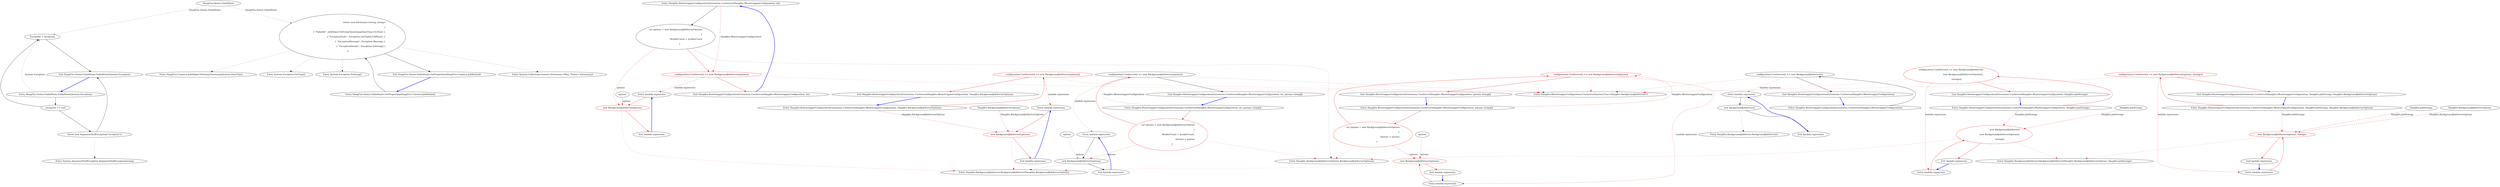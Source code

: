 digraph  {
n13 [label="HangFire.States.FailedState", span=""];
n0 [label="Entry HangFire.States.FailedState.FailedState(System.Exception)", span="27-27", cluster="HangFire.States.FailedState.FailedState(System.Exception)"];
n1 [label="exception == null", span="29-29", cluster="HangFire.States.FailedState.FailedState(System.Exception)"];
n3 [label="Exception = exception", span="31-31", cluster="HangFire.States.FailedState.FailedState(System.Exception)"];
n2 [label="throw new ArgumentNullException(''exception'');", span="29-29", cluster="HangFire.States.FailedState.FailedState(System.Exception)"];
n4 [label="Exit HangFire.States.FailedState.FailedState(System.Exception)", span="27-27", cluster="HangFire.States.FailedState.FailedState(System.Exception)"];
n5 [label="Entry System.ArgumentNullException.ArgumentNullException(string)", span="0-0", cluster="System.ArgumentNullException.ArgumentNullException(string)"];
n6 [label="Entry HangFire.States.FailedState.GetProperties(HangFire.Common.JobMethod)", span="37-37", cluster="HangFire.States.FailedState.GetProperties(HangFire.Common.JobMethod)"];
n7 [label="return new Dictionary<string, string>\r\n                {\r\n                    { ''FailedAt'', JobHelper.ToStringTimestamp(DateTime.UtcNow) },\r\n                    { ''ExceptionType'', Exception.GetType().FullName },\r\n                    { ''ExceptionMessage'', Exception.Message },\r\n                    { ''ExceptionDetails'', Exception.ToString() }\r\n                };", span="39-45", cluster="HangFire.States.FailedState.GetProperties(HangFire.Common.JobMethod)"];
n8 [label="Exit HangFire.States.FailedState.GetProperties(HangFire.Common.JobMethod)", span="37-37", cluster="HangFire.States.FailedState.GetProperties(HangFire.Common.JobMethod)"];
n9 [label="Entry System.Collections.Generic.Dictionary<TKey, TValue>.Dictionary()", span="0-0", cluster="System.Collections.Generic.Dictionary<TKey, TValue>.Dictionary()"];
n10 [label="Entry HangFire.Common.JobHelper.ToStringTimestamp(System.DateTime)", span="46-46", cluster="HangFire.Common.JobHelper.ToStringTimestamp(System.DateTime)"];
n11 [label="Entry System.Exception.GetType()", span="0-0", cluster="System.Exception.GetType()"];
n12 [label="Entry System.Exception.ToString()", span="0-0", cluster="System.Exception.ToString()"];
m0_8 [label="Entry Hangfire.BootstrapperConfigurationExtensions.UseServer(Hangfire.IBootstrapperConfiguration, int)", span="42-42", cluster="Hangfire.BootstrapperConfigurationExtensions.UseServer(Hangfire.IBootstrapperConfiguration, int)", file="SqlServerMonitoringApi.cs"];
m0_9 [label="var options = new BackgroundJobServerOptions\r\n            {\r\n                WorkerCount = workerCount\r\n            }", span="46-49", cluster="Hangfire.BootstrapperConfigurationExtensions.UseServer(Hangfire.IBootstrapperConfiguration, int)", file="SqlServerMonitoringApi.cs"];
m0_10 [label="configuration.UseServer(() => new BackgroundJobServer(options))", span="51-51", cluster="Hangfire.BootstrapperConfigurationExtensions.UseServer(Hangfire.IBootstrapperConfiguration, int)", color=red, community=0, file="SqlServerMonitoringApi.cs"];
m0_11 [label="Exit Hangfire.BootstrapperConfigurationExtensions.UseServer(Hangfire.IBootstrapperConfiguration, int)", span="42-42", cluster="Hangfire.BootstrapperConfigurationExtensions.UseServer(Hangfire.IBootstrapperConfiguration, int)", file="SqlServerMonitoringApi.cs"];
m0_44 [label="Entry Hangfire.BootstrapperConfigurationExtensions.UseServer(Hangfire.IBootstrapperConfiguration, Hangfire.JobStorage, Hangfire.BackgroundJobServerOptions)", span="140-140", cluster="Hangfire.BootstrapperConfigurationExtensions.UseServer(Hangfire.IBootstrapperConfiguration, Hangfire.JobStorage, Hangfire.BackgroundJobServerOptions)", file="SqlServerMonitoringApi.cs"];
m0_45 [label="configuration.UseServer(() => new BackgroundJobServer(options, storage))", span="145-145", cluster="Hangfire.BootstrapperConfigurationExtensions.UseServer(Hangfire.IBootstrapperConfiguration, Hangfire.JobStorage, Hangfire.BackgroundJobServerOptions)", color=red, community=0, file="SqlServerMonitoringApi.cs"];
m0_46 [label="Exit Hangfire.BootstrapperConfigurationExtensions.UseServer(Hangfire.IBootstrapperConfiguration, Hangfire.JobStorage, Hangfire.BackgroundJobServerOptions)", span="140-140", cluster="Hangfire.BootstrapperConfigurationExtensions.UseServer(Hangfire.IBootstrapperConfiguration, Hangfire.JobStorage, Hangfire.BackgroundJobServerOptions)", file="SqlServerMonitoringApi.cs"];
m0_16 [label="Entry Hangfire.BackgroundJobServer.BackgroundJobServer(Hangfire.BackgroundJobServerOptions)", span="63-63", cluster="Hangfire.BackgroundJobServer.BackgroundJobServer(Hangfire.BackgroundJobServerOptions)", file="SqlServerMonitoringApi.cs"];
m0_7 [label="Entry Hangfire.BackgroundJobServer.BackgroundJobServer()", span="43-43", cluster="Hangfire.BackgroundJobServer.BackgroundJobServer()", file="SqlServerMonitoringApi.cs"];
m0_17 [label="Entry Hangfire.BootstrapperConfigurationExtensions.UseServer(Hangfire.IBootstrapperConfiguration, params string[])", span="62-62", cluster="Hangfire.BootstrapperConfigurationExtensions.UseServer(Hangfire.IBootstrapperConfiguration, params string[])", file="SqlServerMonitoringApi.cs"];
m0_18 [label="var options = new BackgroundJobServerOptions\r\n            {\r\n                Queues = queues\r\n            }", span="66-69", cluster="Hangfire.BootstrapperConfigurationExtensions.UseServer(Hangfire.IBootstrapperConfiguration, params string[])", color=red, community=0, file="SqlServerMonitoringApi.cs"];
m0_19 [label="configuration.UseServer(() => new BackgroundJobServer(options))", span="71-71", cluster="Hangfire.BootstrapperConfigurationExtensions.UseServer(Hangfire.IBootstrapperConfiguration, params string[])", color=red, community=0, file="SqlServerMonitoringApi.cs"];
m0_20 [label="Exit Hangfire.BootstrapperConfigurationExtensions.UseServer(Hangfire.IBootstrapperConfiguration, params string[])", span="62-62", cluster="Hangfire.BootstrapperConfigurationExtensions.UseServer(Hangfire.IBootstrapperConfiguration, params string[])", file="SqlServerMonitoringApi.cs"];
m0_43 [label="Entry Hangfire.BackgroundJobServer.BackgroundJobServer(Hangfire.BackgroundJobServerOptions, Hangfire.JobStorage)", span="74-74", cluster="Hangfire.BackgroundJobServer.BackgroundJobServer(Hangfire.BackgroundJobServerOptions, Hangfire.JobStorage)", file="SqlServerMonitoringApi.cs"];
m0_47 [label="Entry lambda expression", span="145-145", cluster="lambda expression", file="SqlServerMonitoringApi.cs"];
m0_4 [label="Entry lambda expression", span="31-31", cluster="lambda expression", file="SqlServerMonitoringApi.cs"];
m0_5 [label="new BackgroundJobServer()", span="31-31", cluster="lambda expression", file="SqlServerMonitoringApi.cs"];
m0_6 [label="Exit lambda expression", span="31-31", cluster="lambda expression", file="SqlServerMonitoringApi.cs"];
m0_14 [label="new BackgroundJobServer(options)", span="51-51", cluster="lambda expression", color=red, community=0, file="SqlServerMonitoringApi.cs"];
m0_13 [label="Entry lambda expression", span="51-51", cluster="lambda expression", file="SqlServerMonitoringApi.cs"];
m0_15 [label="Exit lambda expression", span="51-51", cluster="lambda expression", file="SqlServerMonitoringApi.cs"];
m0_22 [label="new BackgroundJobServer(options)", span="71-71", cluster="lambda expression", color=red, community=0, file="SqlServerMonitoringApi.cs"];
m0_21 [label="Entry lambda expression", span="71-71", cluster="lambda expression", file="SqlServerMonitoringApi.cs"];
m0_23 [label="Exit lambda expression", span="71-71", cluster="lambda expression", file="SqlServerMonitoringApi.cs"];
m0_29 [label="new BackgroundJobServer(options)", span="95-95", cluster="lambda expression", file="SqlServerMonitoringApi.cs"];
m0_28 [label="Entry lambda expression", span="95-95", cluster="lambda expression", file="SqlServerMonitoringApi.cs"];
m0_30 [label="Exit lambda expression", span="95-95", cluster="lambda expression", file="SqlServerMonitoringApi.cs"];
m0_35 [label="new BackgroundJobServer(options)", span="110-110", cluster="lambda expression", color=red, community=0, file="SqlServerMonitoringApi.cs"];
m0_34 [label="Entry lambda expression", span="110-110", cluster="lambda expression", file="SqlServerMonitoringApi.cs"];
m0_36 [label="Exit lambda expression", span="110-110", cluster="lambda expression", file="SqlServerMonitoringApi.cs"];
m0_41 [label="new BackgroundJobServer(\r\n                new BackgroundJobServerOptions(),\r\n                storage)", span="125-127", cluster="lambda expression", color=red, community=0, file="SqlServerMonitoringApi.cs"];
m0_40 [label="Entry lambda expression", span="125-127", cluster="lambda expression", file="SqlServerMonitoringApi.cs"];
m0_42 [label="Exit lambda expression", span="125-127", cluster="lambda expression", file="SqlServerMonitoringApi.cs"];
m0_48 [label="new BackgroundJobServer(options, storage)", span="145-145", cluster="lambda expression", color=red, community=0, file="SqlServerMonitoringApi.cs"];
m0_49 [label="Exit lambda expression", span="145-145", cluster="lambda expression", file="SqlServerMonitoringApi.cs"];
m0_3 [label="Entry Hangfire.IBootstrapperConfiguration.UseServer(System.Func<Hangfire.BackgroundJobServer>)", span="81-81", cluster="Hangfire.IBootstrapperConfiguration.UseServer(System.Func<Hangfire.BackgroundJobServer>)", file="SqlServerMonitoringApi.cs"];
m0_12 [label="Entry Hangfire.BackgroundJobServerOptions.BackgroundJobServerOptions()", span="33-33", cluster="Hangfire.BackgroundJobServerOptions.BackgroundJobServerOptions()", file="SqlServerMonitoringApi.cs"];
m0_24 [label="Entry Hangfire.BootstrapperConfigurationExtensions.UseServer(Hangfire.IBootstrapperConfiguration, int, params string[])", span="84-84", cluster="Hangfire.BootstrapperConfigurationExtensions.UseServer(Hangfire.IBootstrapperConfiguration, int, params string[])", file="SqlServerMonitoringApi.cs"];
m0_25 [label="var options = new BackgroundJobServerOptions\r\n            {\r\n                WorkerCount = workerCount,\r\n                Queues = queues\r\n            }", span="89-93", cluster="Hangfire.BootstrapperConfigurationExtensions.UseServer(Hangfire.IBootstrapperConfiguration, int, params string[])", color=red, community=0, file="SqlServerMonitoringApi.cs"];
m0_26 [label="configuration.UseServer(() => new BackgroundJobServer(options))", span="95-95", cluster="Hangfire.BootstrapperConfigurationExtensions.UseServer(Hangfire.IBootstrapperConfiguration, int, params string[])", file="SqlServerMonitoringApi.cs"];
m0_27 [label="Exit Hangfire.BootstrapperConfigurationExtensions.UseServer(Hangfire.IBootstrapperConfiguration, int, params string[])", span="84-84", cluster="Hangfire.BootstrapperConfigurationExtensions.UseServer(Hangfire.IBootstrapperConfiguration, int, params string[])", file="SqlServerMonitoringApi.cs"];
m0_31 [label="Entry Hangfire.BootstrapperConfigurationExtensions.UseServer(Hangfire.IBootstrapperConfiguration, Hangfire.BackgroundJobServerOptions)", span="106-106", cluster="Hangfire.BootstrapperConfigurationExtensions.UseServer(Hangfire.IBootstrapperConfiguration, Hangfire.BackgroundJobServerOptions)", file="SqlServerMonitoringApi.cs"];
m0_32 [label="configuration.UseServer(() => new BackgroundJobServer(options))", span="110-110", cluster="Hangfire.BootstrapperConfigurationExtensions.UseServer(Hangfire.IBootstrapperConfiguration, Hangfire.BackgroundJobServerOptions)", color=red, community=0, file="SqlServerMonitoringApi.cs"];
m0_33 [label="Exit Hangfire.BootstrapperConfigurationExtensions.UseServer(Hangfire.IBootstrapperConfiguration, Hangfire.BackgroundJobServerOptions)", span="106-106", cluster="Hangfire.BootstrapperConfigurationExtensions.UseServer(Hangfire.IBootstrapperConfiguration, Hangfire.BackgroundJobServerOptions)", file="SqlServerMonitoringApi.cs"];
m0_0 [label="Entry Hangfire.BootstrapperConfigurationExtensions.UseServer(Hangfire.IBootstrapperConfiguration)", span="29-29", cluster="Hangfire.BootstrapperConfigurationExtensions.UseServer(Hangfire.IBootstrapperConfiguration)", file="SqlServerMonitoringApi.cs"];
m0_1 [label="configuration.UseServer(() => new BackgroundJobServer())", span="31-31", cluster="Hangfire.BootstrapperConfigurationExtensions.UseServer(Hangfire.IBootstrapperConfiguration)", file="SqlServerMonitoringApi.cs"];
m0_2 [label="Exit Hangfire.BootstrapperConfigurationExtensions.UseServer(Hangfire.IBootstrapperConfiguration)", span="29-29", cluster="Hangfire.BootstrapperConfigurationExtensions.UseServer(Hangfire.IBootstrapperConfiguration)", file="SqlServerMonitoringApi.cs"];
m0_37 [label="Entry Hangfire.BootstrapperConfigurationExtensions.UseServer(Hangfire.IBootstrapperConfiguration, Hangfire.JobStorage)", span="121-121", cluster="Hangfire.BootstrapperConfigurationExtensions.UseServer(Hangfire.IBootstrapperConfiguration, Hangfire.JobStorage)", file="SqlServerMonitoringApi.cs"];
m0_38 [label="configuration.UseServer(() => new BackgroundJobServer(\r\n                new BackgroundJobServerOptions(),\r\n                storage))", span="125-127", cluster="Hangfire.BootstrapperConfigurationExtensions.UseServer(Hangfire.IBootstrapperConfiguration, Hangfire.JobStorage)", color=red, community=0, file="SqlServerMonitoringApi.cs"];
m0_39 [label="Exit Hangfire.BootstrapperConfigurationExtensions.UseServer(Hangfire.IBootstrapperConfiguration, Hangfire.JobStorage)", span="121-121", cluster="Hangfire.BootstrapperConfigurationExtensions.UseServer(Hangfire.IBootstrapperConfiguration, Hangfire.JobStorage)", file="SqlServerMonitoringApi.cs"];
m0_50 [label=options, span="", file="SqlServerMonitoringApi.cs"];
m0_51 [label=options, span="", file="SqlServerMonitoringApi.cs"];
m0_52 [label=options, span="", file="SqlServerMonitoringApi.cs"];
m0_53 [label="Hangfire.BackgroundJobServerOptions", span="", file="SqlServerMonitoringApi.cs"];
m0_54 [label="Hangfire.JobStorage", span="", file="SqlServerMonitoringApi.cs"];
m0_55 [label="Hangfire.JobStorage", span="", file="SqlServerMonitoringApi.cs"];
m0_56 [label="Hangfire.BackgroundJobServerOptions", span="", file="SqlServerMonitoringApi.cs"];
n13 -> n3  [key=1, style=dashed, color=darkseagreen4, label="HangFire.States.FailedState"];
n13 -> n7  [key=1, style=dashed, color=darkseagreen4, label="HangFire.States.FailedState"];
n0 -> n1  [key=0, style=solid];
n0 -> n3  [key=1, style=dashed, color=darkseagreen4, label="System.Exception"];
n1 -> n2  [key=0, style=solid];
n1 -> n3  [key=0, style=solid];
n3 -> n4  [key=0, style=solid];
n2 -> n4  [key=0, style=solid];
n2 -> n5  [key=2, style=dotted];
n4 -> n0  [key=0, style=bold, color=blue];
n6 -> n7  [key=0, style=solid];
n7 -> n8  [key=0, style=solid];
n7 -> n9  [key=2, style=dotted];
n7 -> n10  [key=2, style=dotted];
n7 -> n11  [key=2, style=dotted];
n7 -> n12  [key=2, style=dotted];
n8 -> n6  [key=0, style=bold, color=blue];
m0_8 -> m0_9  [key=0, style=solid];
m0_8 -> m0_10  [key=1, style=dashed, color=red, label="Hangfire.IBootstrapperConfiguration"];
m0_9 -> m0_10  [key=0, style=solid, color=red];
m0_9 -> m0_12  [key=2, style=dotted];
m0_9 -> m0_14  [key=1, style=dashed, color=red, label=options];
m0_10 -> m0_11  [key=0, style=solid, color=red];
m0_10 -> m0_3  [key=2, style=dotted, color=red];
m0_10 -> m0_13  [key=1, style=dashed, color=red, label="lambda expression"];
m0_11 -> m0_8  [key=0, style=bold, color=blue];
m0_44 -> m0_45  [key=0, style=solid, color=red];
m0_44 -> m0_48  [key=1, style=dashed, color=red, label="Hangfire.JobStorage"];
m0_45 -> m0_46  [key=0, style=solid, color=red];
m0_45 -> m0_3  [key=2, style=dotted, color=red];
m0_45 -> m0_47  [key=1, style=dashed, color=red, label="lambda expression"];
m0_46 -> m0_44  [key=0, style=bold, color=blue];
m0_17 -> m0_18  [key=0, style=solid, color=red];
m0_17 -> m0_19  [key=1, style=dashed, color=red, label="Hangfire.IBootstrapperConfiguration"];
m0_18 -> m0_19  [key=0, style=solid, color=red];
m0_18 -> m0_12  [key=2, style=dotted, color=red];
m0_18 -> m0_22  [key=1, style=dashed, color=red, label=options];
m0_19 -> m0_20  [key=0, style=solid, color=red];
m0_19 -> m0_3  [key=2, style=dotted, color=red];
m0_19 -> m0_21  [key=1, style=dashed, color=red, label="lambda expression"];
m0_20 -> m0_17  [key=0, style=bold, color=blue];
m0_47 -> m0_48  [key=0, style=solid, color=red];
m0_4 -> m0_5  [key=0, style=solid];
m0_5 -> m0_6  [key=0, style=solid];
m0_5 -> m0_7  [key=2, style=dotted];
m0_6 -> m0_4  [key=0, style=bold, color=blue];
m0_14 -> m0_15  [key=0, style=solid, color=red];
m0_14 -> m0_16  [key=2, style=dotted, color=red];
m0_13 -> m0_14  [key=0, style=solid, color=red];
m0_15 -> m0_13  [key=0, style=bold, color=blue];
m0_22 -> m0_23  [key=0, style=solid, color=red];
m0_22 -> m0_16  [key=2, style=dotted, color=red];
m0_21 -> m0_22  [key=0, style=solid, color=red];
m0_23 -> m0_21  [key=0, style=bold, color=blue];
m0_29 -> m0_30  [key=0, style=solid];
m0_29 -> m0_16  [key=2, style=dotted];
m0_28 -> m0_29  [key=0, style=solid];
m0_30 -> m0_28  [key=0, style=bold, color=blue];
m0_35 -> m0_36  [key=0, style=solid, color=red];
m0_35 -> m0_16  [key=2, style=dotted, color=red];
m0_34 -> m0_35  [key=0, style=solid, color=red];
m0_36 -> m0_34  [key=0, style=bold, color=blue];
m0_41 -> m0_42  [key=0, style=solid, color=red];
m0_41 -> m0_43  [key=2, style=dotted, color=red];
m0_41 -> m0_12  [key=2, style=dotted, color=red];
m0_40 -> m0_41  [key=0, style=solid, color=red];
m0_42 -> m0_40  [key=0, style=bold, color=blue];
m0_48 -> m0_49  [key=0, style=solid, color=red];
m0_48 -> m0_43  [key=2, style=dotted, color=red];
m0_49 -> m0_47  [key=0, style=bold, color=blue];
m0_24 -> m0_25  [key=0, style=solid, color=red];
m0_24 -> m0_26  [key=1, style=dashed, color=darkseagreen4, label="Hangfire.IBootstrapperConfiguration"];
m0_25 -> m0_26  [key=0, style=solid, color=red];
m0_25 -> m0_12  [key=2, style=dotted, color=red];
m0_25 -> m0_29  [key=1, style=dashed, color=red, label=options];
m0_26 -> m0_27  [key=0, style=solid];
m0_26 -> m0_3  [key=2, style=dotted];
m0_26 -> m0_28  [key=1, style=dashed, color=darkseagreen4, label="lambda expression"];
m0_27 -> m0_24  [key=0, style=bold, color=blue];
m0_31 -> m0_32  [key=0, style=solid, color=red];
m0_31 -> m0_35  [key=1, style=dashed, color=red, label="Hangfire.BackgroundJobServerOptions"];
m0_32 -> m0_33  [key=0, style=solid, color=red];
m0_32 -> m0_3  [key=2, style=dotted, color=red];
m0_32 -> m0_34  [key=1, style=dashed, color=red, label="lambda expression"];
m0_33 -> m0_31  [key=0, style=bold, color=blue];
m0_0 -> m0_1  [key=0, style=solid];
m0_1 -> m0_2  [key=0, style=solid];
m0_1 -> m0_3  [key=2, style=dotted];
m0_1 -> m0_4  [key=1, style=dashed, color=darkseagreen4, label="lambda expression"];
m0_2 -> m0_0  [key=0, style=bold, color=blue];
m0_37 -> m0_38  [key=0, style=solid, color=red];
m0_37 -> m0_41  [key=1, style=dashed, color=red, label="Hangfire.JobStorage"];
m0_38 -> m0_39  [key=0, style=solid, color=red];
m0_38 -> m0_3  [key=2, style=dotted, color=red];
m0_38 -> m0_40  [key=1, style=dashed, color=red, label="lambda expression"];
m0_39 -> m0_37  [key=0, style=bold, color=blue];
m0_50 -> m0_14  [key=1, style=dashed, color=red, label=options];
m0_51 -> m0_22  [key=1, style=dashed, color=red, label=options];
m0_52 -> m0_29  [key=1, style=dashed, color=darkseagreen4, label=options];
m0_53 -> m0_35  [key=1, style=dashed, color=red, label="Hangfire.BackgroundJobServerOptions"];
m0_54 -> m0_41  [key=1, style=dashed, color=red, label="Hangfire.JobStorage"];
m0_55 -> m0_48  [key=1, style=dashed, color=red, label="Hangfire.JobStorage"];
m0_56 -> m0_48  [key=1, style=dashed, color=red, label="Hangfire.BackgroundJobServerOptions"];
}
